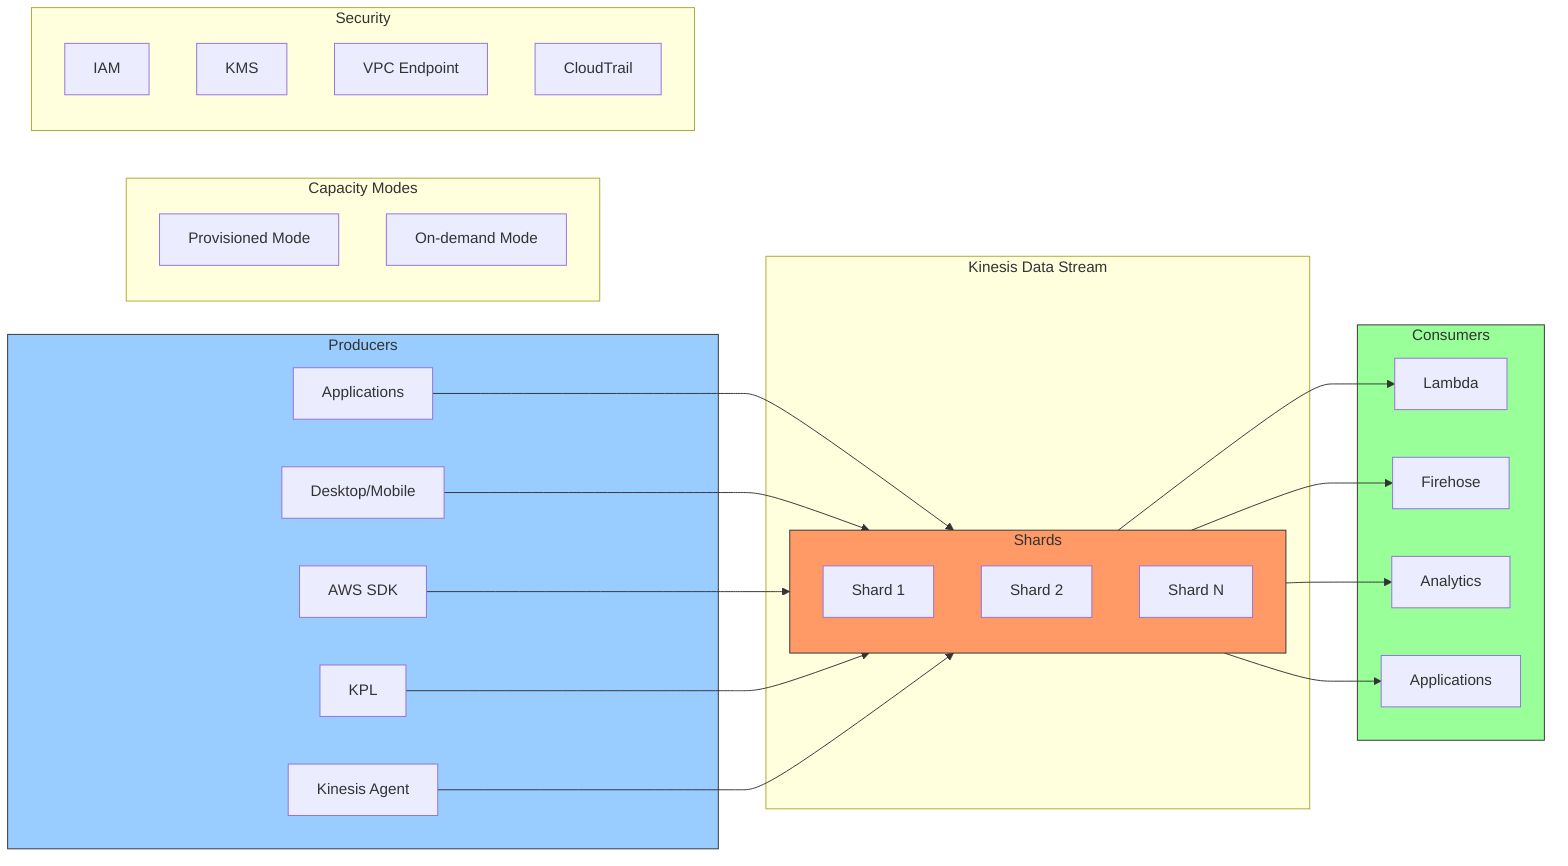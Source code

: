 flowchart LR
    subgraph Producers
        A[Applications]
        B[Desktop/Mobile]
        C[AWS SDK]
        D[KPL]
        E[Kinesis Agent]
    end

    subgraph "Kinesis Data Stream"
        subgraph Shards
            S1[Shard 1]
            S2[Shard 2]
            S3[Shard N]
        end
    end

    subgraph Consumers
        L[Lambda]
        F[Firehose]
        AN[Analytics]
        AP[Applications]
    end

    A --> Shards
    B --> Shards
    C --> Shards
    D --> Shards
    E --> Shards

    Shards --> L
    Shards --> F
    Shards --> AN
    Shards --> AP

    subgraph "Capacity Modes"
        CM1[Provisioned Mode]
        CM2[On-demand Mode]
    end

    subgraph "Security"
        SEC1[IAM]
        SEC2[KMS]
        SEC3[VPC Endpoint]
        SEC4[CloudTrail]
    end

    style Shards fill:#f96,stroke:#333
    style Producers fill:#9cf,stroke:#333
    style Consumers fill:#9f9,stroke:#333